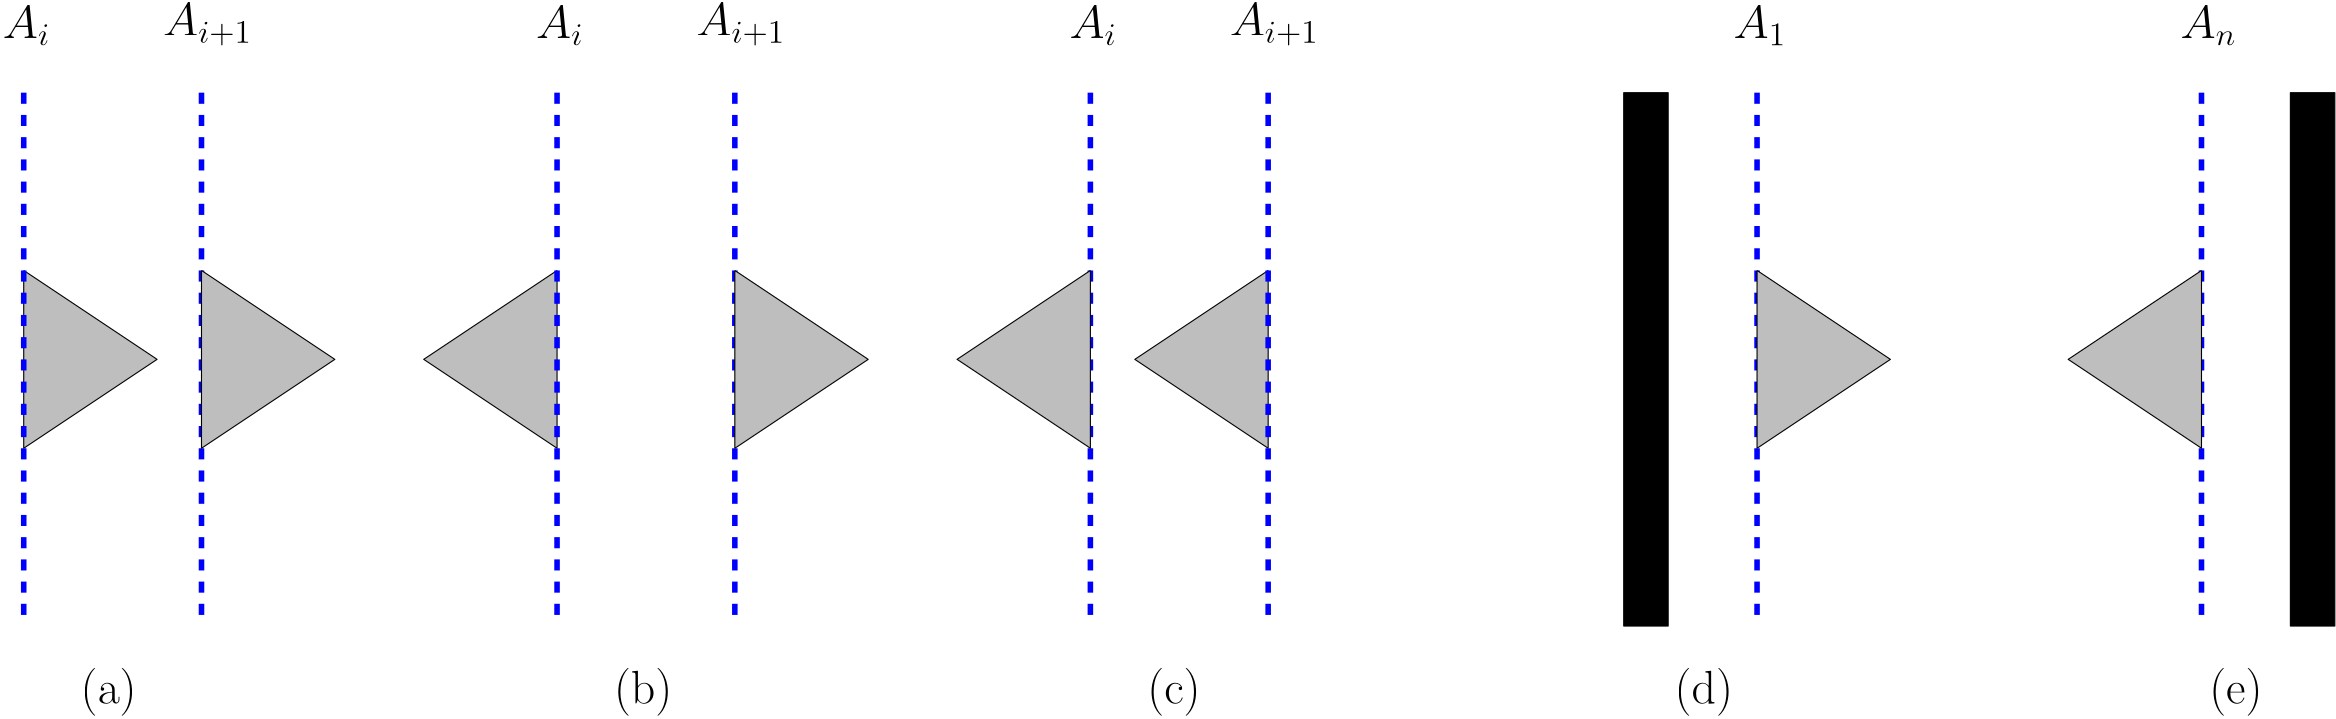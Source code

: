 <?xml version="1.0"?>
<!DOCTYPE ipe SYSTEM "ipe.dtd">
<ipe version="70005" creator="Ipe 7.1.4">
<info created="D:20140916202303" modified="D:20141016190421"/>
<ipestyle name="basic">
<symbol name="arrow/arc(spx)">
<path stroke="sym-stroke" fill="sym-stroke" pen="sym-pen">
0 0 m
-1 0.333 l
-1 -0.333 l
h
</path>
</symbol>
<symbol name="arrow/farc(spx)">
<path stroke="sym-stroke" fill="white" pen="sym-pen">
0 0 m
-1 0.333 l
-1 -0.333 l
h
</path>
</symbol>
<symbol name="mark/circle(sx)" transformations="translations">
<path fill="sym-stroke">
0.6 0 0 0.6 0 0 e
0.4 0 0 0.4 0 0 e
</path>
</symbol>
<symbol name="mark/disk(sx)" transformations="translations">
<path fill="sym-stroke">
0.6 0 0 0.6 0 0 e
</path>
</symbol>
<symbol name="mark/fdisk(sfx)" transformations="translations">
<group>
<path fill="sym-fill">
0.5 0 0 0.5 0 0 e
</path>
<path fill="sym-stroke" fillrule="eofill">
0.6 0 0 0.6 0 0 e
0.4 0 0 0.4 0 0 e
</path>
</group>
</symbol>
<symbol name="mark/box(sx)" transformations="translations">
<path fill="sym-stroke" fillrule="eofill">
-0.6 -0.6 m
0.6 -0.6 l
0.6 0.6 l
-0.6 0.6 l
h
-0.4 -0.4 m
0.4 -0.4 l
0.4 0.4 l
-0.4 0.4 l
h
</path>
</symbol>
<symbol name="mark/square(sx)" transformations="translations">
<path fill="sym-stroke">
-0.6 -0.6 m
0.6 -0.6 l
0.6 0.6 l
-0.6 0.6 l
h
</path>
</symbol>
<symbol name="mark/fsquare(sfx)" transformations="translations">
<group>
<path fill="sym-fill">
-0.5 -0.5 m
0.5 -0.5 l
0.5 0.5 l
-0.5 0.5 l
h
</path>
<path fill="sym-stroke" fillrule="eofill">
-0.6 -0.6 m
0.6 -0.6 l
0.6 0.6 l
-0.6 0.6 l
h
-0.4 -0.4 m
0.4 -0.4 l
0.4 0.4 l
-0.4 0.4 l
h
</path>
</group>
</symbol>
<symbol name="mark/cross(sx)" transformations="translations">
<group>
<path fill="sym-stroke">
-0.43 -0.57 m
0.57 0.43 l
0.43 0.57 l
-0.57 -0.43 l
h
</path>
<path fill="sym-stroke">
-0.43 0.57 m
0.57 -0.43 l
0.43 -0.57 l
-0.57 0.43 l
h
</path>
</group>
</symbol>
<symbol name="arrow/fnormal(spx)">
<path stroke="sym-stroke" fill="white" pen="sym-pen">
0 0 m
-1 0.333 l
-1 -0.333 l
h
</path>
</symbol>
<symbol name="arrow/pointed(spx)">
<path stroke="sym-stroke" fill="sym-stroke" pen="sym-pen">
0 0 m
-1 0.333 l
-0.8 0 l
-1 -0.333 l
h
</path>
</symbol>
<symbol name="arrow/fpointed(spx)">
<path stroke="sym-stroke" fill="white" pen="sym-pen">
0 0 m
-1 0.333 l
-0.8 0 l
-1 -0.333 l
h
</path>
</symbol>
<symbol name="arrow/linear(spx)">
<path stroke="sym-stroke" pen="sym-pen">
-1 0.333 m
0 0 l
-1 -0.333 l
</path>
</symbol>
<symbol name="arrow/fdouble(spx)">
<path stroke="sym-stroke" fill="white" pen="sym-pen">
0 0 m
-1 0.333 l
-1 -0.333 l
h
-1 0 m
-2 0.333 l
-2 -0.333 l
h
</path>
</symbol>
<symbol name="arrow/double(spx)">
<path stroke="sym-stroke" fill="sym-stroke" pen="sym-pen">
0 0 m
-1 0.333 l
-1 -0.333 l
h
-1 0 m
-2 0.333 l
-2 -0.333 l
h
</path>
</symbol>
<pen name="heavier" value="0.8"/>
<pen name="fat" value="1.2"/>
<pen name="ultrafat" value="2"/>
<symbolsize name="large" value="5"/>
<symbolsize name="small" value="2"/>
<symbolsize name="tiny" value="1.1"/>
<arrowsize name="large" value="10"/>
<arrowsize name="small" value="5"/>
<arrowsize name="tiny" value="3"/>
<color name="red" value="1 0 0"/>
<color name="green" value="0 1 0"/>
<color name="blue" value="0 0 1"/>
<color name="yellow" value="1 1 0"/>
<color name="orange" value="1 0.647 0"/>
<color name="gold" value="1 0.843 0"/>
<color name="purple" value="0.627 0.125 0.941"/>
<color name="gray" value="0.745"/>
<color name="brown" value="0.647 0.165 0.165"/>
<color name="navy" value="0 0 0.502"/>
<color name="pink" value="1 0.753 0.796"/>
<color name="seagreen" value="0.18 0.545 0.341"/>
<color name="turquoise" value="0.251 0.878 0.816"/>
<color name="violet" value="0.933 0.51 0.933"/>
<color name="darkblue" value="0 0 0.545"/>
<color name="darkcyan" value="0 0.545 0.545"/>
<color name="darkgray" value="0.663"/>
<color name="darkgreen" value="0 0.392 0"/>
<color name="darkmagenta" value="0.545 0 0.545"/>
<color name="darkorange" value="1 0.549 0"/>
<color name="darkred" value="0.545 0 0"/>
<color name="lightblue" value="0.678 0.847 0.902"/>
<color name="lightcyan" value="0.878 1 1"/>
<color name="lightgray" value="0.827"/>
<color name="lightgreen" value="0.565 0.933 0.565"/>
<color name="lightyellow" value="1 1 0.878"/>
<dashstyle name="dashed" value="[4] 0"/>
<dashstyle name="dotted" value="[1 3] 0"/>
<dashstyle name="dash dotted" value="[4 2 1 2] 0"/>
<dashstyle name="dash dot dotted" value="[4 2 1 2 1 2] 0"/>
<textsize name="large" value="\large"/>
<textsize name="Large" value="\Large"/>
<textsize name="LARGE" value="\LARGE"/>
<textsize name="huge" value="\huge"/>
<textsize name="Huge" value="\Huge"/>
<textsize name="small" value="\small"/>
<textsize name="footnote" value="\footnotesize"/>
<textsize name="tiny" value="\tiny"/>
<textstyle name="center" begin="\begin{center}" end="\end{center}"/>
<textstyle name="itemize" begin="\begin{itemize}" end="\end{itemize}"/>
<textstyle name="item" begin="\begin{itemize}\item{}" end="\end{itemize}"/>
<gridsize name="4 pts" value="4"/>
<gridsize name="8 pts (~3 mm)" value="8"/>
<gridsize name="16 pts (~6 mm)" value="16"/>
<gridsize name="32 pts (~12 mm)" value="32"/>
<gridsize name="10 pts (~3.5 mm)" value="10"/>
<gridsize name="20 pts (~7 mm)" value="20"/>
<gridsize name="14 pts (~5 mm)" value="14"/>
<gridsize name="28 pts (~10 mm)" value="28"/>
<gridsize name="56 pts (~20 mm)" value="56"/>
<anglesize name="90 deg" value="90"/>
<anglesize name="60 deg" value="60"/>
<anglesize name="45 deg" value="45"/>
<anglesize name="30 deg" value="30"/>
<anglesize name="22.5 deg" value="22.5"/>
<tiling name="falling" angle="-60" step="4" width="1"/>
<tiling name="rising" angle="30" step="4" width="1"/>
</ipestyle>
<ipestyle name="bigpaper">
<layout paper="10000 6000" origin="0 0" frame="10000 6000"/>
<titlestyle pos="10 10" size="LARGE" color="title"  valign="baseline"/>
</ipestyle>
<page>
<layer name="alpha"/>
<view layers="alpha" active="alpha"/>
<path layer="alpha" matrix="1 0 0 1 64 0" stroke="black" fill="gray">
128 704 m
176 672 l
128 640 l
128 704 l
</path>
<text matrix="1 0 0 1 72.4615 3.69231" transformations="translations" pos="112 784" stroke="black" type="label" width="17.128" height="11.766" depth="2.58" valign="baseline" size="LARGE">$A_i$</text>
<text matrix="1 0 0 1 50.1538 4.60231" transformations="translations" pos="192 784" stroke="black" type="label" width="32.086" height="11.769" depth="3.49" valign="baseline" size="LARGE">$A_{i+1}$</text>
<text matrix="1 0 0 1 52.4615 20" transformations="translations" pos="160 528" stroke="black" type="label" width="20.088" height="12.896" depth="4.29" valign="baseline" size="LARGE">(a)</text>
<path matrix="1 0 0 1 -128 0" stroke="blue" dash="dashed" pen="ultrafat">
320 768 m
320 576 l
320 576 l
</path>
<path matrix="1 0 0 1 -64 0" stroke="blue" dash="dashed" pen="ultrafat">
320 768 m
320 576 l
320 576 l
</path>
<path matrix="1 0 0 1 128 0" stroke="black" fill="gray">
128 704 m
176 672 l
128 640 l
128 704 l
</path>
<path matrix="-1 0 0 1 512 0" stroke="black" fill="gray">
128 704 m
176 672 l
128 640 l
128 704 l
</path>
<text matrix="1 0 0 1 264.462 3.69231" transformations="translations" pos="112 784" stroke="black" type="label" width="17.128" height="11.766" depth="2.58" valign="baseline" size="LARGE">$A_i$</text>
<text matrix="1 0 0 1 242.154 4.60231" transformations="translations" pos="192 784" stroke="black" type="label" width="32.086" height="11.769" depth="3.49" valign="baseline" size="LARGE">$A_{i+1}$</text>
<text matrix="1 0 0 1 244.462 20" transformations="translations" pos="160 528" stroke="black" type="label" width="20.988" height="12.896" depth="4.29" valign="baseline" size="LARGE">(b)</text>
<path matrix="1 0 0 1 64 0" stroke="blue" dash="dashed" pen="ultrafat">
320 768 m
320 576 l
320 576 l
</path>
<path matrix="1 0 0 1 128 0" stroke="blue" dash="dashed" pen="ultrafat">
320 768 m
320 576 l
320 576 l
</path>
<path matrix="1 0 0 1 320 0" stroke="black" fill="gray">
128 704 m
176 672 l
128 640 l
128 704 l
</path>
<path matrix="-1 0 0 1 768 0" stroke="black" fill="gray">
128 704 m
176 672 l
128 640 l
128 704 l
</path>
<text matrix="1 0 0 1 456.46 3.69231" transformations="translations" pos="112 784" stroke="black" type="label" width="17.128" height="11.766" depth="2.58" valign="baseline" size="LARGE">$A_i$</text>
<text matrix="1 0 0 1 434.15 4.60231" transformations="translations" pos="192 784" stroke="black" type="label" width="32.086" height="11.769" depth="3.49" valign="baseline" size="LARGE">$A_{i+1}$</text>
<text matrix="1 0 0 1 436.46 20" transformations="translations" pos="160 528" stroke="black" type="label" width="19.189" height="12.896" depth="4.29" valign="baseline" size="LARGE">(c)</text>
<path matrix="-1 0 0 1 960 0" stroke="blue" dash="dashed" pen="ultrafat">
320 768 m
320 576 l
320 576 l
</path>
<path matrix="-1 0 0 1 896 0" stroke="blue" dash="dashed" pen="ultrafat">
320 768 m
320 576 l
320 576 l
</path>
<path matrix="-1 0 0 1 704 0" stroke="black" fill="gray">
128 704 m
176 672 l
128 640 l
128 704 l
</path>
<path matrix="1 0 0 1 656 0" stroke="black" fill="black">
112 768 m
112 576 l
128 576 l
128 768 l
h
</path>
<text matrix="1 0 0 1 231.538 3.69231" transformations="translations" pos="576 784" stroke="black" type="label" width="18.988" height="11.766" depth="2.58" valign="baseline" size="LARGE">$A_1$</text>
<text matrix="1 0 0 1 242.308 20" transformations="translations" pos="544 528" stroke="black" type="label" width="20.988" height="12.896" depth="4.29" valign="baseline" size="LARGE">(d)</text>
<path matrix="1 0 0 1 496 0" stroke="blue" dash="dashed" pen="ultrafat">
320 768 m
320 576 l
320 576 l
</path>
<path matrix="1 0 0 1 896 0" stroke="black" fill="black">
112 768 m
112 576 l
128 576 l
128 768 l
h
</path>
<text matrix="1 0 0 1 664.46 3.69231" transformations="translations" pos="304 784" stroke="black" type="label" width="20.122" height="11.766" depth="2.58" valign="baseline" size="LARGE">$A_n$</text>
<text matrix="1 0 0 1 626.77 20" transformations="translations" pos="352 528" stroke="black" type="label" width="19.189" height="12.896" depth="4.29" valign="baseline" size="LARGE">(e)</text>
<path matrix="1 0 0 1 656 0" stroke="blue" dash="dashed" pen="ultrafat">
320 768 m
320 576 l
320 576 l
</path>
<path matrix="1 0 0 1 688 0" stroke="black" fill="gray">
128 704 m
176 672 l
128 640 l
128 704 l
</path>
<path matrix="1 0 0 1 784 0" stroke="black" fill="gray">
192 704 m
144 672 l
192 640 l
192 704 l
</path>
</page>
</ipe>
